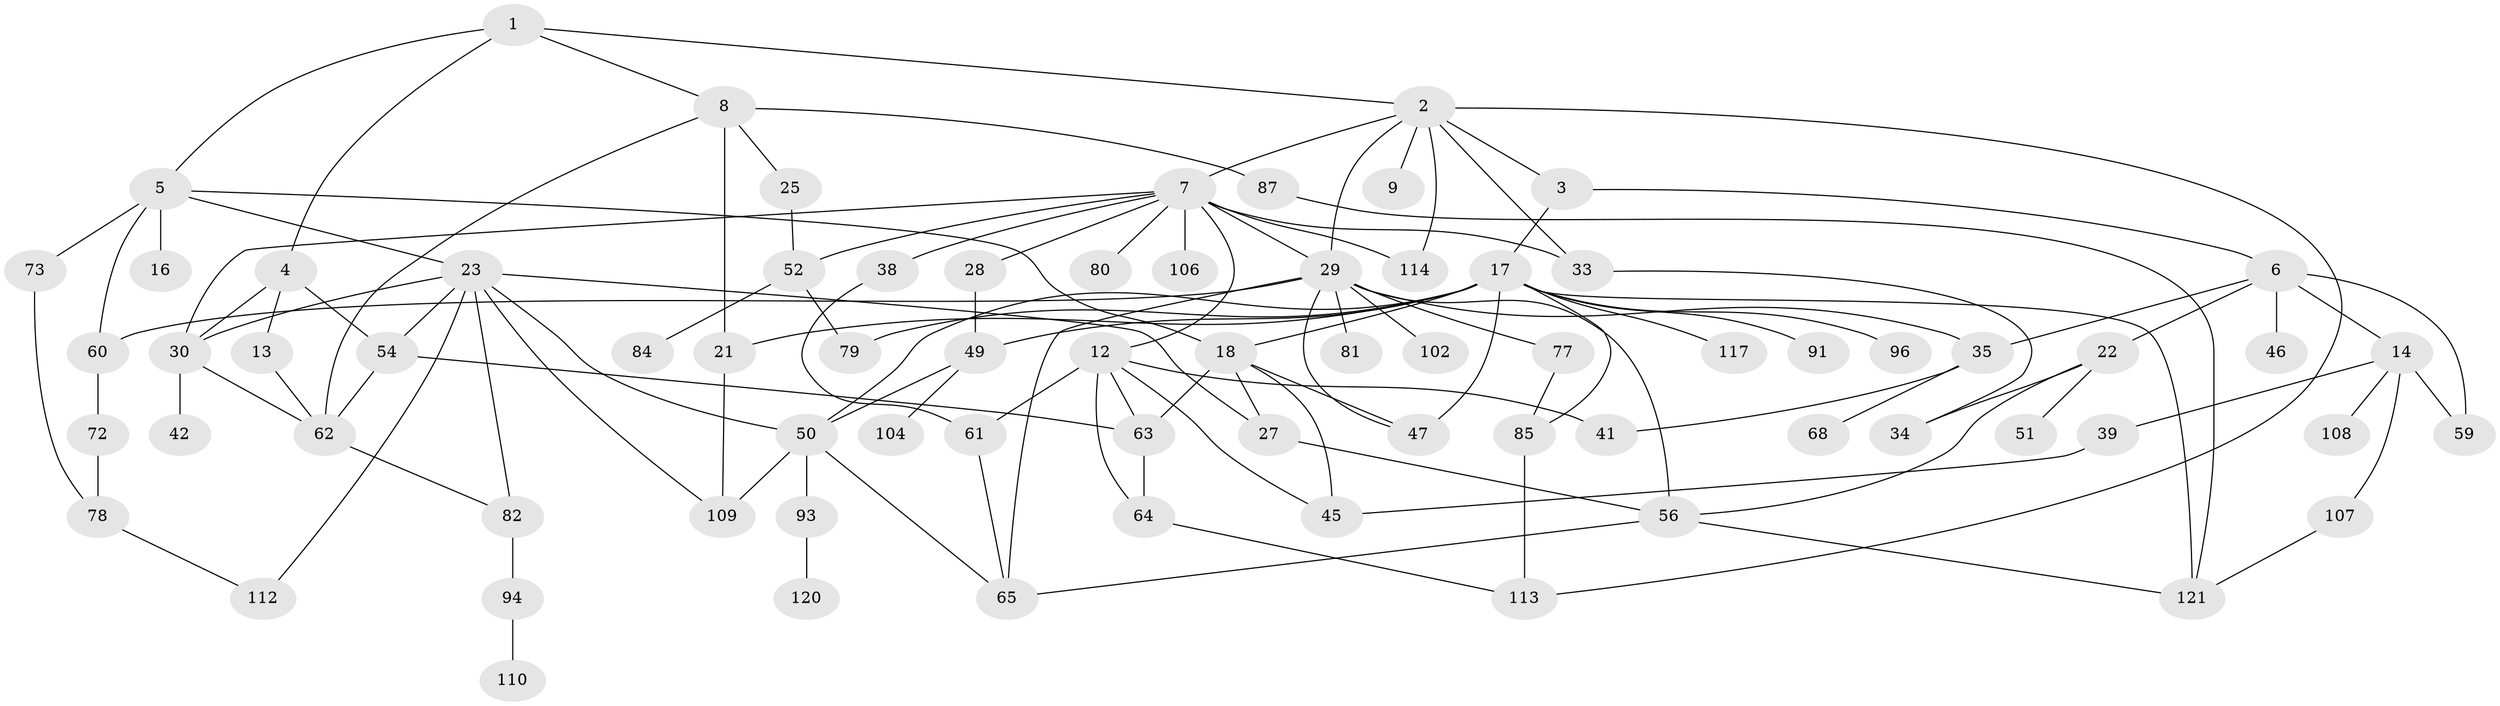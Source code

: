 // original degree distribution, {4: 0.1111111111111111, 7: 0.007936507936507936, 5: 0.09523809523809523, 6: 0.03968253968253968, 1: 0.18253968253968253, 3: 0.23809523809523808, 2: 0.3253968253968254}
// Generated by graph-tools (version 1.1) at 2025/17/03/04/25 18:17:10]
// undirected, 75 vertices, 120 edges
graph export_dot {
graph [start="1"]
  node [color=gray90,style=filled];
  1;
  2 [super="+67"];
  3 [super="+70+99"];
  4;
  5 [super="+48+10"];
  6 [super="+11+15"];
  7 [super="+19+37"];
  8;
  9;
  12 [super="+31"];
  13;
  14 [super="+24"];
  16;
  17 [super="+74+71+20"];
  18 [super="+43+124"];
  21;
  22 [super="+26"];
  23 [super="+44"];
  25;
  27 [super="+76"];
  28;
  29 [super="+32"];
  30 [super="+69"];
  33;
  34;
  35 [super="+36"];
  38 [super="+55"];
  39;
  41 [super="+98"];
  42;
  45;
  46 [super="+111"];
  47;
  49 [super="+119"];
  50 [super="+83+101"];
  51;
  52 [super="+66"];
  54;
  56 [super="+58"];
  59;
  60;
  61;
  62 [super="+86"];
  63 [super="+75"];
  64;
  65 [super="+95"];
  68 [super="+103"];
  72;
  73;
  77 [super="+118"];
  78;
  79 [super="+126"];
  80;
  81;
  82 [super="+89+88"];
  84 [super="+105"];
  85;
  87;
  91;
  93 [super="+97"];
  94;
  96;
  102;
  104;
  106;
  107;
  108;
  109;
  110;
  112;
  113 [super="+116"];
  114;
  117;
  120;
  121;
  1 -- 2;
  1 -- 4;
  1 -- 5;
  1 -- 8;
  2 -- 3;
  2 -- 7;
  2 -- 9;
  2 -- 33;
  2 -- 113;
  2 -- 114;
  2 -- 29;
  3 -- 6;
  3 -- 17;
  4 -- 13;
  4 -- 54;
  4 -- 30;
  5 -- 23;
  5 -- 73;
  5 -- 60;
  5 -- 16 [weight=2];
  5 -- 18;
  6 -- 14;
  6 -- 35 [weight=2];
  6 -- 22;
  6 -- 59;
  6 -- 46;
  7 -- 12;
  7 -- 30;
  7 -- 52;
  7 -- 33;
  7 -- 114;
  7 -- 106;
  7 -- 28;
  7 -- 29;
  7 -- 80;
  7 -- 38;
  8 -- 21;
  8 -- 25;
  8 -- 87;
  8 -- 62;
  12 -- 64;
  12 -- 45;
  12 -- 41;
  12 -- 61;
  12 -- 63;
  13 -- 62;
  14 -- 39;
  14 -- 107;
  14 -- 108;
  14 -- 59;
  17 -- 18;
  17 -- 49;
  17 -- 85;
  17 -- 47 [weight=2];
  17 -- 96;
  17 -- 117;
  17 -- 121;
  17 -- 91;
  17 -- 79;
  17 -- 50;
  17 -- 21;
  18 -- 47;
  18 -- 45;
  18 -- 63;
  18 -- 27;
  21 -- 109;
  22 -- 56;
  22 -- 34;
  22 -- 51;
  23 -- 27;
  23 -- 109;
  23 -- 112;
  23 -- 54;
  23 -- 30;
  23 -- 82;
  23 -- 50;
  25 -- 52;
  27 -- 56;
  28 -- 49;
  29 -- 81;
  29 -- 65;
  29 -- 35;
  29 -- 102;
  29 -- 77;
  29 -- 47;
  29 -- 56;
  29 -- 60;
  30 -- 42;
  30 -- 62;
  33 -- 34;
  35 -- 68;
  35 -- 41;
  38 -- 61;
  39 -- 45;
  49 -- 50;
  49 -- 104;
  50 -- 93;
  50 -- 65;
  50 -- 109;
  52 -- 79;
  52 -- 84;
  54 -- 62;
  54 -- 63;
  56 -- 65;
  56 -- 121;
  60 -- 72;
  61 -- 65;
  62 -- 82;
  63 -- 64;
  64 -- 113;
  72 -- 78;
  73 -- 78;
  77 -- 85;
  78 -- 112;
  82 -- 94;
  85 -- 113;
  87 -- 121;
  93 -- 120;
  94 -- 110;
  107 -- 121;
}
